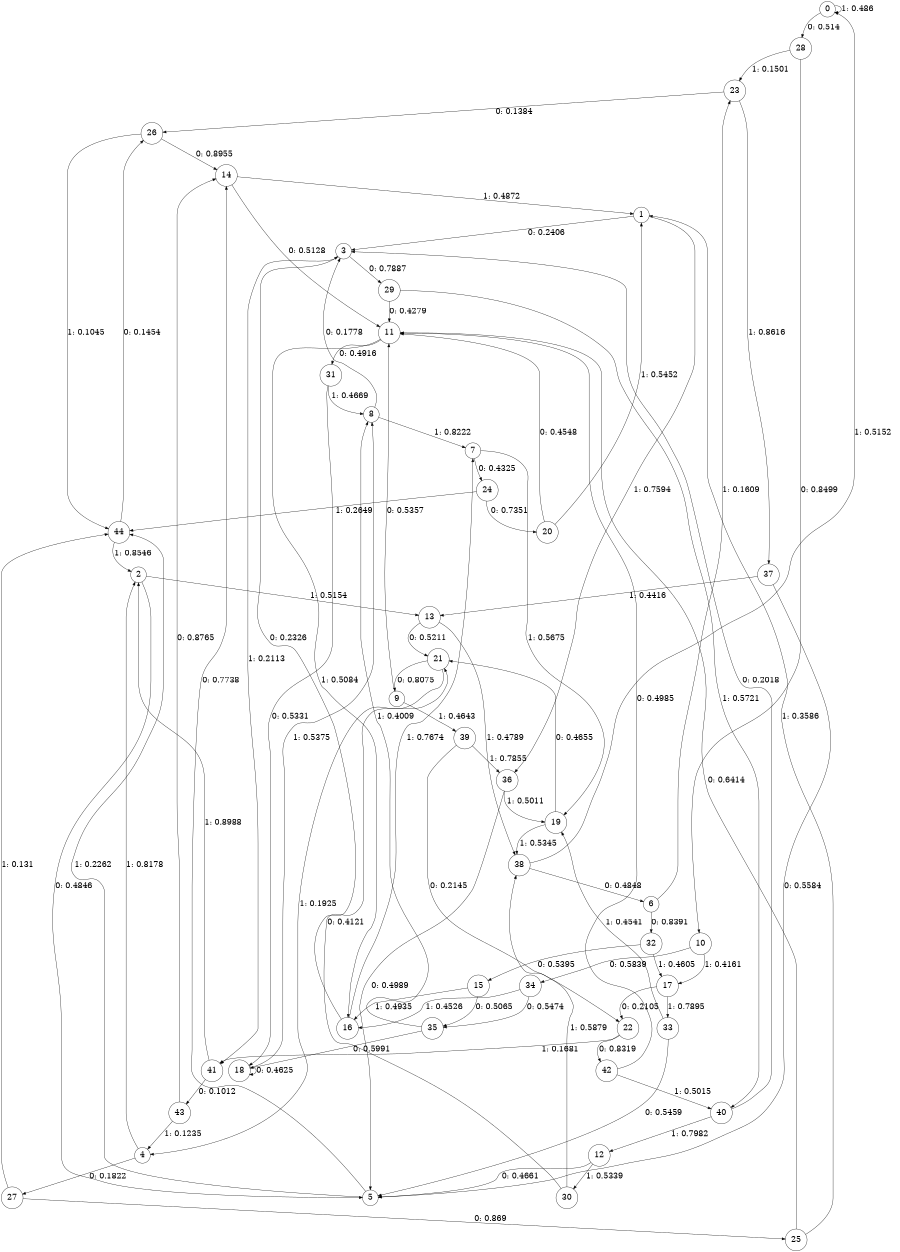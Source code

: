 digraph "ch33randomL8" {
size = "6,8.5";
ratio = "fill";
node [shape = circle];
node [fontsize = 24];
edge [fontsize = 24];
0 -> 28 [label = "0: 0.514    "];
0 -> 0 [label = "1: 0.486    "];
1 -> 3 [label = "0: 0.2406   "];
1 -> 36 [label = "1: 0.7594   "];
2 -> 5 [label = "0: 0.4846   "];
2 -> 13 [label = "1: 0.5154   "];
3 -> 29 [label = "0: 0.7887   "];
3 -> 41 [label = "1: 0.2113   "];
4 -> 27 [label = "0: 0.1822   "];
4 -> 2 [label = "1: 0.8178   "];
5 -> 14 [label = "0: 0.7738   "];
5 -> 44 [label = "1: 0.2262   "];
6 -> 32 [label = "0: 0.8391   "];
6 -> 23 [label = "1: 0.1609   "];
7 -> 24 [label = "0: 0.4325   "];
7 -> 19 [label = "1: 0.5675   "];
8 -> 3 [label = "0: 0.1778   "];
8 -> 7 [label = "1: 0.8222   "];
9 -> 11 [label = "0: 0.5357   "];
9 -> 39 [label = "1: 0.4643   "];
10 -> 34 [label = "0: 0.5839   "];
10 -> 17 [label = "1: 0.4161   "];
11 -> 31 [label = "0: 0.4916   "];
11 -> 16 [label = "1: 0.5084   "];
12 -> 5 [label = "0: 0.4661   "];
12 -> 30 [label = "1: 0.5339   "];
13 -> 21 [label = "0: 0.5211   "];
13 -> 38 [label = "1: 0.4789   "];
14 -> 11 [label = "0: 0.5128   "];
14 -> 1 [label = "1: 0.4872   "];
15 -> 35 [label = "0: 0.5065   "];
15 -> 16 [label = "1: 0.4935   "];
16 -> 3 [label = "0: 0.2326   "];
16 -> 7 [label = "1: 0.7674   "];
17 -> 22 [label = "0: 0.2105   "];
17 -> 33 [label = "1: 0.7895   "];
18 -> 18 [label = "0: 0.4625   "];
18 -> 8 [label = "1: 0.5375   "];
19 -> 21 [label = "0: 0.4655   "];
19 -> 38 [label = "1: 0.5345   "];
20 -> 11 [label = "0: 0.4548   "];
20 -> 1 [label = "1: 0.5452   "];
21 -> 9 [label = "0: 0.8075   "];
21 -> 4 [label = "1: 0.1925   "];
22 -> 42 [label = "0: 0.8319   "];
22 -> 41 [label = "1: 0.1681   "];
23 -> 26 [label = "0: 0.1384   "];
23 -> 37 [label = "1: 0.8616   "];
24 -> 20 [label = "0: 0.7351   "];
24 -> 44 [label = "1: 0.2649   "];
25 -> 11 [label = "0: 0.6414   "];
25 -> 1 [label = "1: 0.3586   "];
26 -> 14 [label = "0: 0.8955   "];
26 -> 44 [label = "1: 0.1045   "];
27 -> 25 [label = "0: 0.869    "];
27 -> 44 [label = "1: 0.131    "];
28 -> 10 [label = "0: 0.8499   "];
28 -> 23 [label = "1: 0.1501   "];
29 -> 11 [label = "0: 0.4279   "];
29 -> 40 [label = "1: 0.5721   "];
30 -> 21 [label = "0: 0.4121   "];
30 -> 38 [label = "1: 0.5879   "];
31 -> 18 [label = "0: 0.5331   "];
31 -> 8 [label = "1: 0.4669   "];
32 -> 15 [label = "0: 0.5395   "];
32 -> 17 [label = "1: 0.4605   "];
33 -> 5 [label = "0: 0.5459   "];
33 -> 19 [label = "1: 0.4541   "];
34 -> 35 [label = "0: 0.5474   "];
34 -> 16 [label = "1: 0.4526   "];
35 -> 18 [label = "0: 0.5991   "];
35 -> 8 [label = "1: 0.4009   "];
36 -> 5 [label = "0: 0.4989   "];
36 -> 19 [label = "1: 0.5011   "];
37 -> 5 [label = "0: 0.5584   "];
37 -> 13 [label = "1: 0.4416   "];
38 -> 6 [label = "0: 0.4848   "];
38 -> 0 [label = "1: 0.5152   "];
39 -> 22 [label = "0: 0.2145   "];
39 -> 36 [label = "1: 0.7855   "];
40 -> 3 [label = "0: 0.2018   "];
40 -> 12 [label = "1: 0.7982   "];
41 -> 43 [label = "0: 0.1012   "];
41 -> 2 [label = "1: 0.8988   "];
42 -> 11 [label = "0: 0.4985   "];
42 -> 40 [label = "1: 0.5015   "];
43 -> 14 [label = "0: 0.8765   "];
43 -> 4 [label = "1: 0.1235   "];
44 -> 26 [label = "0: 0.1454   "];
44 -> 2 [label = "1: 0.8546   "];
}
